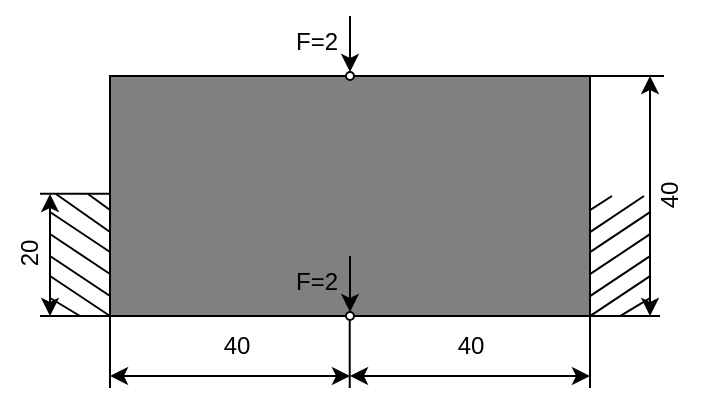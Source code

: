 <mxfile version="28.2.5">
  <diagram name="第 1 页" id="ymwS_IY8MIXRyYueqAV2">
    <mxGraphModel dx="689" dy="368" grid="1" gridSize="10" guides="1" tooltips="1" connect="1" arrows="1" fold="1" page="1" pageScale="1" pageWidth="1169" pageHeight="827" math="0" shadow="0">
      <root>
        <mxCell id="0" />
        <mxCell id="1" parent="0" />
        <mxCell id="_RP0dMVc5jquQAwwALMM-1" value="" style="rounded=0;whiteSpace=wrap;html=1;fillStyle=auto;fillColor=#808080;" parent="1" vertex="1">
          <mxGeometry x="440" y="240" width="240" height="120" as="geometry" />
        </mxCell>
        <mxCell id="amTEWInF5iUkod_gDk52-8" value="" style="endArrow=none;html=1;rounded=0;" parent="1" edge="1">
          <mxGeometry width="50" height="50" relative="1" as="geometry">
            <mxPoint x="440" y="396" as="sourcePoint" />
            <mxPoint x="440" y="360" as="targetPoint" />
          </mxGeometry>
        </mxCell>
        <mxCell id="amTEWInF5iUkod_gDk52-11" value="" style="endArrow=classic;startArrow=classic;html=1;rounded=0;" parent="1" edge="1">
          <mxGeometry width="50" height="50" relative="1" as="geometry">
            <mxPoint x="440" y="390" as="sourcePoint" />
            <mxPoint x="560" y="390" as="targetPoint" />
          </mxGeometry>
        </mxCell>
        <mxCell id="amTEWInF5iUkod_gDk52-12" value="40" style="text;html=1;align=center;verticalAlign=middle;resizable=0;points=[];autosize=1;strokeColor=none;fillColor=none;rotation=0;" parent="1" vertex="1">
          <mxGeometry x="483" y="360" width="40" height="30" as="geometry" />
        </mxCell>
        <mxCell id="amTEWInF5iUkod_gDk52-1" value="F=2" style="text;html=1;align=center;verticalAlign=middle;resizable=0;points=[];autosize=1;strokeColor=none;fillColor=none;" parent="1" vertex="1">
          <mxGeometry x="523" y="328" width="40" height="30" as="geometry" />
        </mxCell>
        <mxCell id="aA4TWFpYKM8wpIwpPznY-1" value="" style="endArrow=none;html=1;rounded=0;" parent="1" edge="1">
          <mxGeometry width="50" height="50" relative="1" as="geometry">
            <mxPoint x="680" y="396" as="sourcePoint" />
            <mxPoint x="680" y="360" as="targetPoint" />
          </mxGeometry>
        </mxCell>
        <mxCell id="amTEWInF5iUkod_gDk52-6" value="40" style="text;html=1;align=center;verticalAlign=middle;resizable=0;points=[];autosize=1;strokeColor=none;fillColor=none;rotation=270;" parent="1" vertex="1">
          <mxGeometry x="700" y="285" width="40" height="30" as="geometry" />
        </mxCell>
        <mxCell id="XUG5wZhUHYnuv1nZyqvW-11" value="" style="endArrow=classic;html=1;rounded=0;" edge="1" parent="1" target="XUG5wZhUHYnuv1nZyqvW-10">
          <mxGeometry width="50" height="50" relative="1" as="geometry">
            <mxPoint x="560" y="330" as="sourcePoint" />
            <mxPoint x="560" y="360" as="targetPoint" />
          </mxGeometry>
        </mxCell>
        <mxCell id="XUG5wZhUHYnuv1nZyqvW-12" value="F=2" style="text;html=1;align=center;verticalAlign=middle;resizable=0;points=[];autosize=1;strokeColor=none;fillColor=none;" vertex="1" parent="1">
          <mxGeometry x="523" y="208" width="40" height="30" as="geometry" />
        </mxCell>
        <mxCell id="XUG5wZhUHYnuv1nZyqvW-13" value="" style="endArrow=classic;html=1;rounded=0;" edge="1" parent="1" target="XUG5wZhUHYnuv1nZyqvW-14">
          <mxGeometry width="50" height="50" relative="1" as="geometry">
            <mxPoint x="560" y="210" as="sourcePoint" />
            <mxPoint x="560" y="240" as="targetPoint" />
          </mxGeometry>
        </mxCell>
        <mxCell id="XUG5wZhUHYnuv1nZyqvW-14" value="" style="ellipse;whiteSpace=wrap;html=1;aspect=fixed;strokeWidth=1;" vertex="1" parent="1">
          <mxGeometry x="558" y="238" width="4" height="4" as="geometry" />
        </mxCell>
        <mxCell id="amTEWInF5iUkod_gDk52-2" value="" style="endArrow=none;html=1;rounded=0;" parent="1" edge="1">
          <mxGeometry width="50" height="50" relative="1" as="geometry">
            <mxPoint x="715" y="360" as="sourcePoint" />
            <mxPoint x="680" y="360" as="targetPoint" />
          </mxGeometry>
        </mxCell>
        <mxCell id="amTEWInF5iUkod_gDk52-4" value="" style="endArrow=none;html=1;rounded=0;" parent="1" edge="1">
          <mxGeometry width="50" height="50" relative="1" as="geometry">
            <mxPoint x="717" y="240" as="sourcePoint" />
            <mxPoint x="680" y="240" as="targetPoint" />
          </mxGeometry>
        </mxCell>
        <mxCell id="amTEWInF5iUkod_gDk52-5" value="" style="endArrow=classic;startArrow=classic;html=1;rounded=0;" parent="1" edge="1">
          <mxGeometry width="50" height="50" relative="1" as="geometry">
            <mxPoint x="710" y="360" as="sourcePoint" />
            <mxPoint x="710" y="240" as="targetPoint" />
          </mxGeometry>
        </mxCell>
        <mxCell id="XUG5wZhUHYnuv1nZyqvW-43" value="20" style="text;html=1;align=center;verticalAlign=middle;resizable=0;points=[];autosize=1;strokeColor=none;fillColor=none;rotation=270;" vertex="1" parent="1">
          <mxGeometry x="380" y="314" width="40" height="30" as="geometry" />
        </mxCell>
        <mxCell id="XUG5wZhUHYnuv1nZyqvW-44" value="" style="group" vertex="1" connectable="0" parent="1">
          <mxGeometry x="405" y="298.9" width="35" height="61.1" as="geometry" />
        </mxCell>
        <mxCell id="_RP0dMVc5jquQAwwALMM-9" value="" style="endArrow=none;html=1;rounded=0;" parent="XUG5wZhUHYnuv1nZyqvW-44" edge="1">
          <mxGeometry width="50" height="50" relative="1" as="geometry">
            <mxPoint x="5" y="9.1" as="sourcePoint" />
            <mxPoint x="35" y="29.1" as="targetPoint" />
          </mxGeometry>
        </mxCell>
        <mxCell id="_RP0dMVc5jquQAwwALMM-10" value="" style="endArrow=none;html=1;rounded=0;" parent="XUG5wZhUHYnuv1nZyqvW-44" edge="1">
          <mxGeometry width="50" height="50" relative="1" as="geometry">
            <mxPoint x="5" y="20.1" as="sourcePoint" />
            <mxPoint x="35" y="40.1" as="targetPoint" />
          </mxGeometry>
        </mxCell>
        <mxCell id="_RP0dMVc5jquQAwwALMM-11" value="" style="endArrow=none;html=1;rounded=0;" parent="XUG5wZhUHYnuv1nZyqvW-44" edge="1">
          <mxGeometry width="50" height="50" relative="1" as="geometry">
            <mxPoint x="5" y="31.1" as="sourcePoint" />
            <mxPoint x="35" y="51.1" as="targetPoint" />
          </mxGeometry>
        </mxCell>
        <mxCell id="_RP0dMVc5jquQAwwALMM-12" value="" style="endArrow=none;html=1;rounded=0;" parent="XUG5wZhUHYnuv1nZyqvW-44" edge="1">
          <mxGeometry width="50" height="50" relative="1" as="geometry">
            <mxPoint x="5" y="41.1" as="sourcePoint" />
            <mxPoint x="35" y="61.1" as="targetPoint" />
          </mxGeometry>
        </mxCell>
        <mxCell id="_RP0dMVc5jquQAwwALMM-16" value="" style="endArrow=none;html=1;rounded=0;startSize=6;" parent="XUG5wZhUHYnuv1nZyqvW-44" edge="1">
          <mxGeometry width="50" height="50" relative="1" as="geometry">
            <mxPoint x="5" y="52.1" as="sourcePoint" />
            <mxPoint x="20" y="61.1" as="targetPoint" />
          </mxGeometry>
        </mxCell>
        <mxCell id="XUG5wZhUHYnuv1nZyqvW-34" value="" style="endArrow=none;html=1;rounded=0;" edge="1" parent="XUG5wZhUHYnuv1nZyqvW-44">
          <mxGeometry width="50" height="50" relative="1" as="geometry">
            <mxPoint x="35" y="61.1" as="sourcePoint" />
            <mxPoint y="61.1" as="targetPoint" />
          </mxGeometry>
        </mxCell>
        <mxCell id="XUG5wZhUHYnuv1nZyqvW-35" value="" style="endArrow=none;html=1;rounded=0;" edge="1" parent="XUG5wZhUHYnuv1nZyqvW-44">
          <mxGeometry width="50" height="50" relative="1" as="geometry">
            <mxPoint x="35" as="sourcePoint" />
            <mxPoint as="targetPoint" />
          </mxGeometry>
        </mxCell>
        <mxCell id="XUG5wZhUHYnuv1nZyqvW-36" value="" style="endArrow=none;html=1;rounded=0;" edge="1" parent="XUG5wZhUHYnuv1nZyqvW-44">
          <mxGeometry width="50" height="50" relative="1" as="geometry">
            <mxPoint x="8" y="0.1" as="sourcePoint" />
            <mxPoint x="35" y="19.1" as="targetPoint" />
          </mxGeometry>
        </mxCell>
        <mxCell id="XUG5wZhUHYnuv1nZyqvW-37" value="" style="endArrow=none;html=1;rounded=0;startSize=6;" edge="1" parent="XUG5wZhUHYnuv1nZyqvW-44">
          <mxGeometry width="50" height="50" relative="1" as="geometry">
            <mxPoint x="24" y="0.1" as="sourcePoint" />
            <mxPoint x="35" y="8.1" as="targetPoint" />
          </mxGeometry>
        </mxCell>
        <mxCell id="XUG5wZhUHYnuv1nZyqvW-42" value="" style="endArrow=classic;startArrow=classic;html=1;rounded=0;" edge="1" parent="XUG5wZhUHYnuv1nZyqvW-44">
          <mxGeometry width="50" height="50" relative="1" as="geometry">
            <mxPoint x="5" y="61.1" as="sourcePoint" />
            <mxPoint x="5" y="0.1" as="targetPoint" />
          </mxGeometry>
        </mxCell>
        <mxCell id="XUG5wZhUHYnuv1nZyqvW-46" value="" style="endArrow=none;html=1;rounded=0;" edge="1" parent="1">
          <mxGeometry width="50" height="50" relative="1" as="geometry">
            <mxPoint x="710" y="308.1" as="sourcePoint" />
            <mxPoint x="680" y="328.1" as="targetPoint" />
          </mxGeometry>
        </mxCell>
        <mxCell id="XUG5wZhUHYnuv1nZyqvW-47" value="" style="endArrow=none;html=1;rounded=0;" edge="1" parent="1">
          <mxGeometry width="50" height="50" relative="1" as="geometry">
            <mxPoint x="710" y="319.1" as="sourcePoint" />
            <mxPoint x="680" y="339.1" as="targetPoint" />
          </mxGeometry>
        </mxCell>
        <mxCell id="XUG5wZhUHYnuv1nZyqvW-48" value="" style="endArrow=none;html=1;rounded=0;" edge="1" parent="1">
          <mxGeometry width="50" height="50" relative="1" as="geometry">
            <mxPoint x="710" y="330.1" as="sourcePoint" />
            <mxPoint x="680" y="350.1" as="targetPoint" />
          </mxGeometry>
        </mxCell>
        <mxCell id="XUG5wZhUHYnuv1nZyqvW-49" value="" style="endArrow=none;html=1;rounded=0;" edge="1" parent="1">
          <mxGeometry width="50" height="50" relative="1" as="geometry">
            <mxPoint x="710" y="340.1" as="sourcePoint" />
            <mxPoint x="680" y="360.1" as="targetPoint" />
          </mxGeometry>
        </mxCell>
        <mxCell id="XUG5wZhUHYnuv1nZyqvW-50" value="" style="endArrow=none;html=1;rounded=0;startSize=6;" edge="1" parent="1">
          <mxGeometry width="50" height="50" relative="1" as="geometry">
            <mxPoint x="710" y="351.1" as="sourcePoint" />
            <mxPoint x="695" y="360.1" as="targetPoint" />
          </mxGeometry>
        </mxCell>
        <mxCell id="XUG5wZhUHYnuv1nZyqvW-53" value="" style="endArrow=none;html=1;rounded=0;" edge="1" parent="1">
          <mxGeometry width="50" height="50" relative="1" as="geometry">
            <mxPoint x="707" y="300" as="sourcePoint" />
            <mxPoint x="680" y="318.1" as="targetPoint" />
          </mxGeometry>
        </mxCell>
        <mxCell id="XUG5wZhUHYnuv1nZyqvW-54" value="" style="endArrow=none;html=1;rounded=0;startSize=6;" edge="1" parent="1">
          <mxGeometry width="50" height="50" relative="1" as="geometry">
            <mxPoint x="691" y="300" as="sourcePoint" />
            <mxPoint x="680" y="307.1" as="targetPoint" />
          </mxGeometry>
        </mxCell>
        <mxCell id="XUG5wZhUHYnuv1nZyqvW-56" value="" style="endArrow=classic;startArrow=classic;html=1;rounded=0;" edge="1" parent="1">
          <mxGeometry width="50" height="50" relative="1" as="geometry">
            <mxPoint x="560" y="390" as="sourcePoint" />
            <mxPoint x="680" y="390" as="targetPoint" />
          </mxGeometry>
        </mxCell>
        <mxCell id="XUG5wZhUHYnuv1nZyqvW-57" value="40" style="text;html=1;align=center;verticalAlign=middle;resizable=0;points=[];autosize=1;strokeColor=none;fillColor=none;rotation=0;" vertex="1" parent="1">
          <mxGeometry x="600" y="360" width="40" height="30" as="geometry" />
        </mxCell>
        <mxCell id="XUG5wZhUHYnuv1nZyqvW-58" value="" style="endArrow=none;html=1;rounded=0;" edge="1" parent="1">
          <mxGeometry width="50" height="50" relative="1" as="geometry">
            <mxPoint x="559.86" y="396" as="sourcePoint" />
            <mxPoint x="559.86" y="360" as="targetPoint" />
          </mxGeometry>
        </mxCell>
        <mxCell id="XUG5wZhUHYnuv1nZyqvW-10" value="" style="ellipse;whiteSpace=wrap;html=1;aspect=fixed;strokeWidth=1;" vertex="1" parent="1">
          <mxGeometry x="558" y="358" width="4" height="4" as="geometry" />
        </mxCell>
      </root>
    </mxGraphModel>
  </diagram>
</mxfile>
